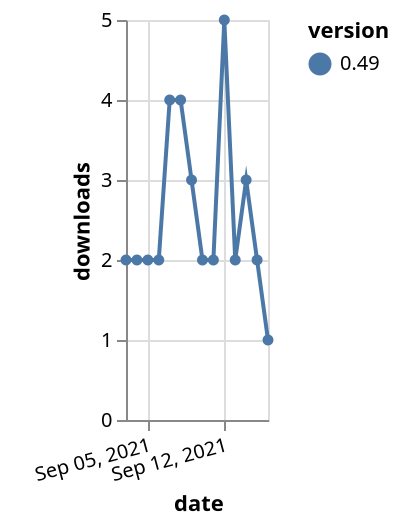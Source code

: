{"$schema": "https://vega.github.io/schema/vega-lite/v5.json", "description": "A simple bar chart with embedded data.", "data": {"values": [{"date": "2021-09-03", "total": 2781, "delta": 2, "version": "0.49"}, {"date": "2021-09-04", "total": 2783, "delta": 2, "version": "0.49"}, {"date": "2021-09-05", "total": 2785, "delta": 2, "version": "0.49"}, {"date": "2021-09-06", "total": 2787, "delta": 2, "version": "0.49"}, {"date": "2021-09-07", "total": 2791, "delta": 4, "version": "0.49"}, {"date": "2021-09-08", "total": 2795, "delta": 4, "version": "0.49"}, {"date": "2021-09-09", "total": 2798, "delta": 3, "version": "0.49"}, {"date": "2021-09-10", "total": 2800, "delta": 2, "version": "0.49"}, {"date": "2021-09-11", "total": 2802, "delta": 2, "version": "0.49"}, {"date": "2021-09-12", "total": 2807, "delta": 5, "version": "0.49"}, {"date": "2021-09-13", "total": 2809, "delta": 2, "version": "0.49"}, {"date": "2021-09-14", "total": 2812, "delta": 3, "version": "0.49"}, {"date": "2021-09-15", "total": 2814, "delta": 2, "version": "0.49"}, {"date": "2021-09-16", "total": 2815, "delta": 1, "version": "0.49"}]}, "width": "container", "mark": {"type": "line", "point": {"filled": true}}, "encoding": {"x": {"field": "date", "type": "temporal", "timeUnit": "yearmonthdate", "title": "date", "axis": {"labelAngle": -15}}, "y": {"field": "delta", "type": "quantitative", "title": "downloads"}, "color": {"field": "version", "type": "nominal"}, "tooltip": {"field": "delta"}}}